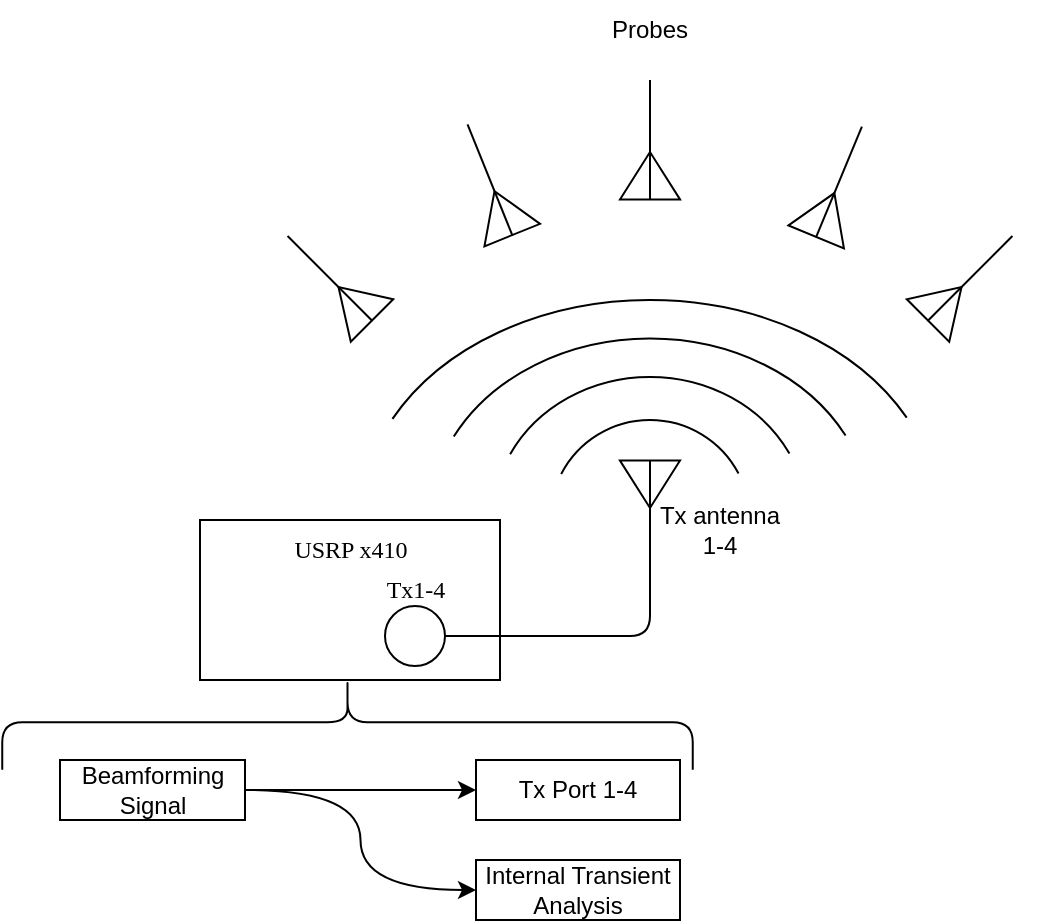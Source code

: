 <mxfile version="26.2.5">
  <diagram name="Page-1" id="G-C-QItUfeimIygQqotp">
    <mxGraphModel dx="870" dy="478" grid="1" gridSize="10" guides="1" tooltips="1" connect="1" arrows="1" fold="1" page="1" pageScale="1" pageWidth="1169" pageHeight="1654" math="0" shadow="0">
      <root>
        <mxCell id="0" />
        <mxCell id="1" parent="0" />
        <mxCell id="N64oov-QHAzwI_JS5-Vn-1" value="" style="rounded=0;whiteSpace=wrap;html=1;fontFamily=modern;fontSource=https%3A%2F%2Fsourceforge.net%2Fprojects%2Fcm-unicode%2F;" vertex="1" parent="1">
          <mxGeometry x="290" y="290" width="150" height="80" as="geometry" />
        </mxCell>
        <mxCell id="N64oov-QHAzwI_JS5-Vn-2" value="" style="ellipse;whiteSpace=wrap;html=1;aspect=fixed;fontFamily=modern;fontSource=https%3A%2F%2Fsourceforge.net%2Fprojects%2Fcm-unicode%2F;" vertex="1" parent="1">
          <mxGeometry x="382.5" y="333" width="30" height="30" as="geometry" />
        </mxCell>
        <mxCell id="N64oov-QHAzwI_JS5-Vn-3" value="USRP x410" style="text;html=1;align=center;verticalAlign=middle;whiteSpace=wrap;rounded=0;fontFamily=modern;fontSource=https%3A%2F%2Fsourceforge.net%2Fprojects%2Fcm-unicode%2F;" vertex="1" parent="1">
          <mxGeometry x="327.5" y="290" width="75" height="30" as="geometry" />
        </mxCell>
        <mxCell id="N64oov-QHAzwI_JS5-Vn-7" value="Tx1-4" style="text;html=1;align=center;verticalAlign=middle;whiteSpace=wrap;rounded=0;fontFamily=modern;fontSource=https%3A%2F%2Fsourceforge.net%2Fprojects%2Fcm-unicode%2F;" vertex="1" parent="1">
          <mxGeometry x="368" y="310" width="60" height="30" as="geometry" />
        </mxCell>
        <mxCell id="N64oov-QHAzwI_JS5-Vn-8" value="" style="verticalLabelPosition=bottom;shadow=0;dashed=0;align=center;html=1;verticalAlign=top;shape=mxgraph.electrical.radio.aerial_-_antenna_2;" vertex="1" parent="1">
          <mxGeometry x="500" y="260" width="30" height="60" as="geometry" />
        </mxCell>
        <mxCell id="N64oov-QHAzwI_JS5-Vn-9" style="edgeStyle=orthogonalEdgeStyle;rounded=1;orthogonalLoop=1;jettySize=auto;html=1;exitX=1;exitY=0.5;exitDx=0;exitDy=0;entryX=0.5;entryY=1;entryDx=0;entryDy=0;entryPerimeter=0;curved=0;endArrow=none;startFill=0;" edge="1" parent="1" source="N64oov-QHAzwI_JS5-Vn-2" target="N64oov-QHAzwI_JS5-Vn-8">
          <mxGeometry relative="1" as="geometry" />
        </mxCell>
        <mxCell id="N64oov-QHAzwI_JS5-Vn-11" value="" style="verticalLabelPosition=bottom;verticalAlign=top;html=1;shape=mxgraph.basic.arc;startAngle=0.826;endAngle=0.173;rotation=0;" vertex="1" parent="1">
          <mxGeometry x="465" y="240" width="100" height="100" as="geometry" />
        </mxCell>
        <mxCell id="N64oov-QHAzwI_JS5-Vn-12" value="" style="verticalLabelPosition=bottom;verticalAlign=top;html=1;shape=mxgraph.basic.arc;startAngle=0.826;endAngle=0.173;rotation=0;" vertex="1" parent="1">
          <mxGeometry x="436.25" y="218.5" width="157.5" height="143" as="geometry" />
        </mxCell>
        <mxCell id="N64oov-QHAzwI_JS5-Vn-13" value="" style="verticalLabelPosition=bottom;verticalAlign=top;html=1;shape=mxgraph.basic.arc;startAngle=0.826;endAngle=0.173;rotation=0;" vertex="1" parent="1">
          <mxGeometry x="404.53" y="199.25" width="220.94" height="181.5" as="geometry" />
        </mxCell>
        <mxCell id="N64oov-QHAzwI_JS5-Vn-14" value="" style="verticalLabelPosition=bottom;verticalAlign=top;html=1;shape=mxgraph.basic.arc;startAngle=0.826;endAngle=0.173;rotation=0;" vertex="1" parent="1">
          <mxGeometry x="370" y="180" width="290.01" height="220" as="geometry" />
        </mxCell>
        <mxCell id="N64oov-QHAzwI_JS5-Vn-15" value="Tx antenna 1-4" style="text;html=1;align=center;verticalAlign=middle;whiteSpace=wrap;rounded=0;" vertex="1" parent="1">
          <mxGeometry x="515" y="280" width="70" height="30" as="geometry" />
        </mxCell>
        <mxCell id="N64oov-QHAzwI_JS5-Vn-18" value="" style="verticalLabelPosition=bottom;shadow=0;dashed=0;align=center;html=1;verticalAlign=top;shape=mxgraph.electrical.radio.aerial_-_antenna_2;rotation=135;" vertex="1" parent="1">
          <mxGeometry x="340" y="139.25" width="30" height="60" as="geometry" />
        </mxCell>
        <mxCell id="N64oov-QHAzwI_JS5-Vn-19" value="" style="verticalLabelPosition=bottom;shadow=0;dashed=0;align=center;html=1;verticalAlign=top;shape=mxgraph.electrical.radio.aerial_-_antenna_2;rotation=158;" vertex="1" parent="1">
          <mxGeometry x="420" y="90" width="30" height="60" as="geometry" />
        </mxCell>
        <mxCell id="N64oov-QHAzwI_JS5-Vn-20" value="" style="verticalLabelPosition=bottom;shadow=0;dashed=0;align=center;html=1;verticalAlign=top;shape=mxgraph.electrical.radio.aerial_-_antenna_2;rotation=-180;" vertex="1" parent="1">
          <mxGeometry x="500" y="70" width="30" height="60" as="geometry" />
        </mxCell>
        <mxCell id="N64oov-QHAzwI_JS5-Vn-26" value="" style="verticalLabelPosition=bottom;shadow=0;dashed=0;align=center;html=1;verticalAlign=top;shape=mxgraph.electrical.radio.aerial_-_antenna_2;rotation=202.5;flipH=1;" vertex="1" parent="1">
          <mxGeometry x="594.47" y="91" width="30" height="60" as="geometry" />
        </mxCell>
        <mxCell id="N64oov-QHAzwI_JS5-Vn-27" value="" style="verticalLabelPosition=bottom;shadow=0;dashed=0;align=center;html=1;verticalAlign=top;shape=mxgraph.electrical.radio.aerial_-_antenna_2;rotation=225;" vertex="1" parent="1">
          <mxGeometry x="660.01" y="139.25" width="30" height="60" as="geometry" />
        </mxCell>
        <mxCell id="N64oov-QHAzwI_JS5-Vn-28" value="Probes" style="text;html=1;align=center;verticalAlign=middle;whiteSpace=wrap;rounded=0;" vertex="1" parent="1">
          <mxGeometry x="485" y="30" width="60" height="30" as="geometry" />
        </mxCell>
        <mxCell id="N64oov-QHAzwI_JS5-Vn-30" value="" style="shape=curlyBracket;whiteSpace=wrap;html=1;rounded=1;labelPosition=left;verticalLabelPosition=middle;align=right;verticalAlign=middle;rotation=90;size=0.5;" vertex="1" parent="1">
          <mxGeometry x="340" y="218.5" width="47.5" height="345.25" as="geometry" />
        </mxCell>
        <mxCell id="N64oov-QHAzwI_JS5-Vn-34" style="edgeStyle=orthogonalEdgeStyle;rounded=0;orthogonalLoop=1;jettySize=auto;html=1;exitX=1;exitY=0.5;exitDx=0;exitDy=0;entryX=0;entryY=0.5;entryDx=0;entryDy=0;" edge="1" parent="1" source="N64oov-QHAzwI_JS5-Vn-31" target="N64oov-QHAzwI_JS5-Vn-33">
          <mxGeometry relative="1" as="geometry" />
        </mxCell>
        <mxCell id="N64oov-QHAzwI_JS5-Vn-37" style="edgeStyle=orthogonalEdgeStyle;rounded=0;orthogonalLoop=1;jettySize=auto;html=1;exitX=1;exitY=0.5;exitDx=0;exitDy=0;entryX=0;entryY=0.5;entryDx=0;entryDy=0;curved=1;" edge="1" parent="1" source="N64oov-QHAzwI_JS5-Vn-31" target="N64oov-QHAzwI_JS5-Vn-36">
          <mxGeometry relative="1" as="geometry" />
        </mxCell>
        <mxCell id="N64oov-QHAzwI_JS5-Vn-31" value="Beamforming Signal" style="rounded=0;whiteSpace=wrap;html=1;" vertex="1" parent="1">
          <mxGeometry x="220" y="410" width="92.5" height="30" as="geometry" />
        </mxCell>
        <mxCell id="N64oov-QHAzwI_JS5-Vn-33" value="Tx Port 1-4" style="rounded=0;whiteSpace=wrap;html=1;" vertex="1" parent="1">
          <mxGeometry x="428" y="410" width="102" height="30" as="geometry" />
        </mxCell>
        <mxCell id="N64oov-QHAzwI_JS5-Vn-36" value="Internal Transient Analysis" style="rounded=0;whiteSpace=wrap;html=1;" vertex="1" parent="1">
          <mxGeometry x="428" y="460" width="102" height="30" as="geometry" />
        </mxCell>
      </root>
    </mxGraphModel>
  </diagram>
</mxfile>
